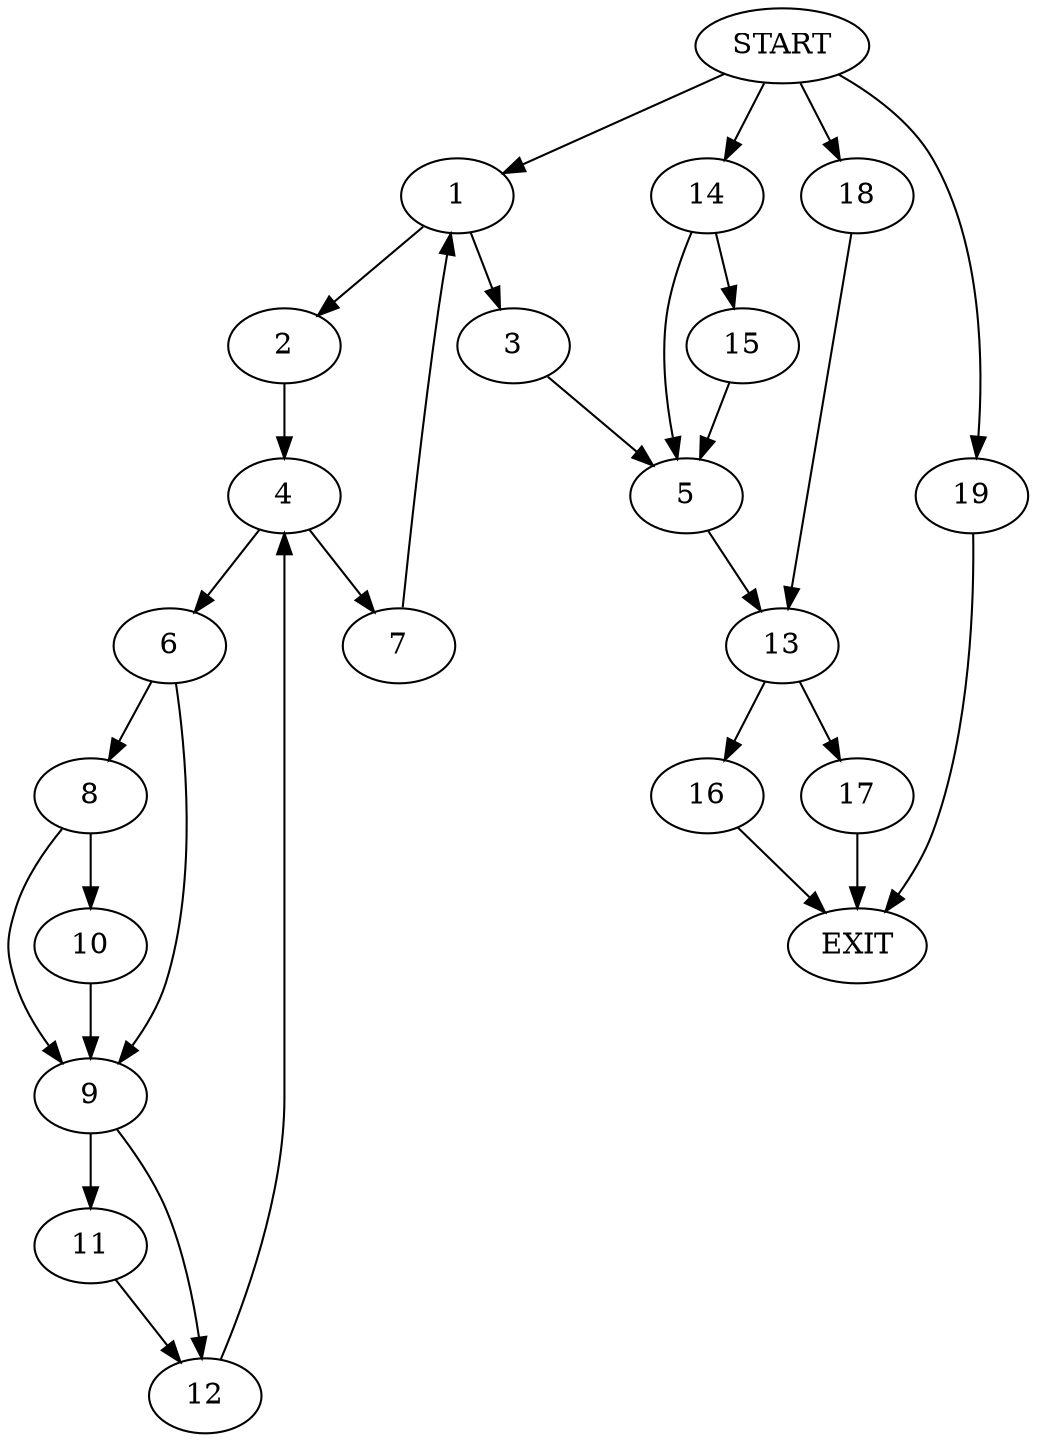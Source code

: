 digraph {
0 [label="START"]
20 [label="EXIT"]
0 -> 1
1 -> 2
1 -> 3
2 -> 4
3 -> 5
4 -> 6
4 -> 7
7 -> 1
6 -> 8
6 -> 9
8 -> 10
8 -> 9
9 -> 11
9 -> 12
10 -> 9
11 -> 12
12 -> 4
5 -> 13
0 -> 14
14 -> 5
14 -> 15
15 -> 5
13 -> 16
13 -> 17
17 -> 20
0 -> 18
18 -> 13
16 -> 20
0 -> 19
19 -> 20
}
